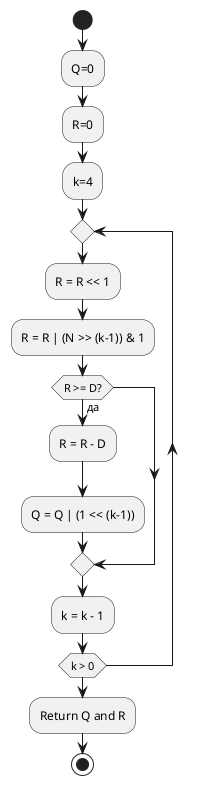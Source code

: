 @startuml
start
:Q=0;
:R=0;
:k=4;

repeat
  :R = R << 1;
  :R = R | (N >> (k-1)) & 1;
  if (R >= D?) then (да)
    :R = R - D;
    :Q = Q | (1 << (k-1));
  endif
  :k = k - 1;
repeat while (k > 0)

:Return Q and R;
stop

@enduml
